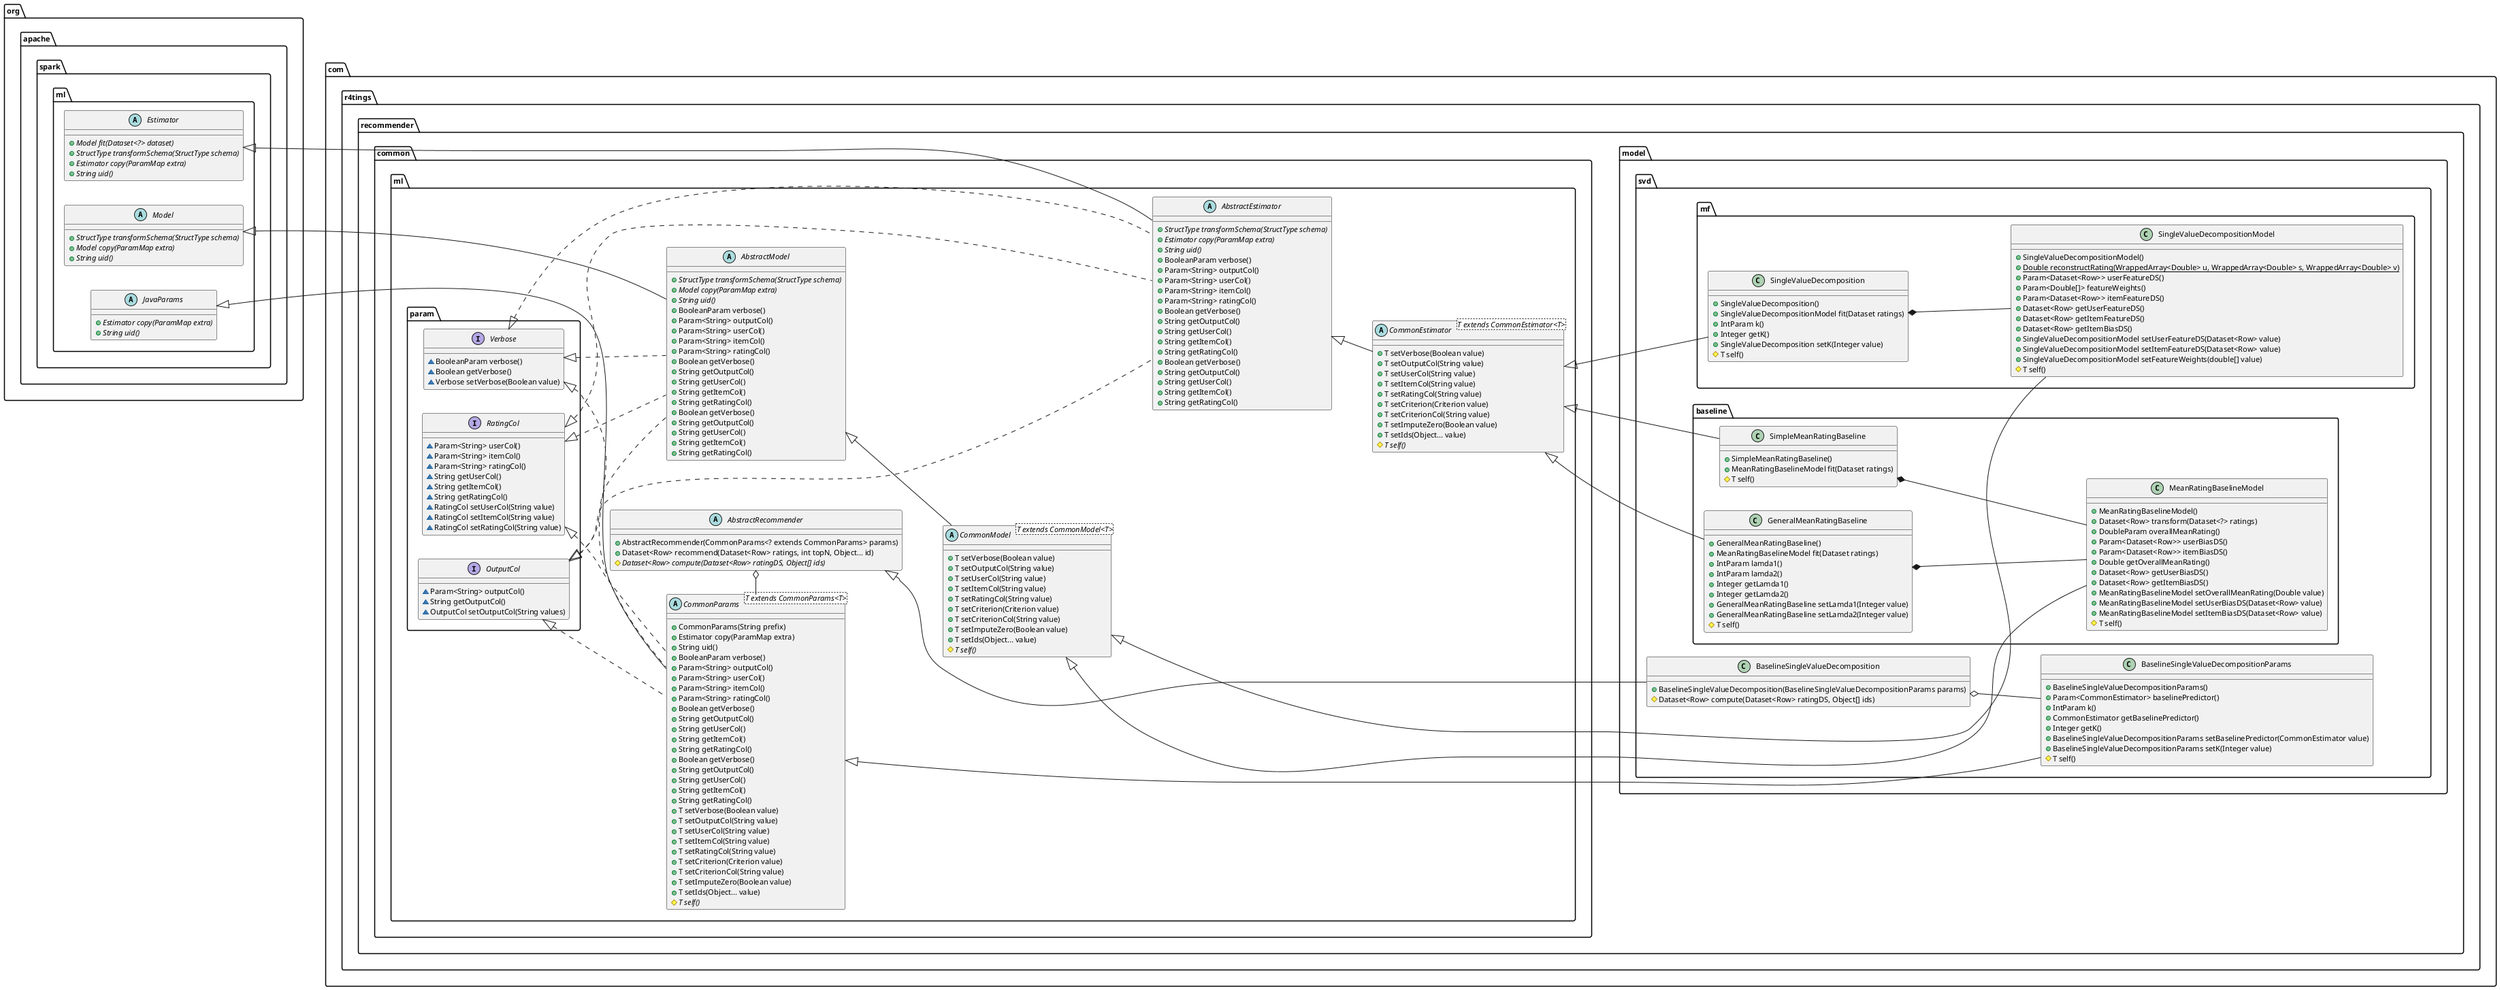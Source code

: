 @startuml

skinparam defaultFontName "D2Coding ligature"
skinparam defaultFontSize 11
'skinparam linetype ortho
left to right direction

'title Association Rule Mining Recommender

abstract class org.apache.spark.ml.Estimator{
    + {abstract} Model fit(Dataset<?> dataset)
    + {abstract} StructType transformSchema(StructType schema)
    + {abstract} Estimator copy(ParamMap extra)
    + {abstract} String uid()
}

abstract class org.apache.spark.ml.Model{
    + {abstract} StructType transformSchema(StructType schema)
    + {abstract} Model copy(ParamMap extra)
    + {abstract} String uid()
}

abstract class org.apache.spark.ml.JavaParams{
    + {abstract} Estimator copy(ParamMap extra)
    + {abstract} String uid()
}

org.apache.spark.ml.Model .[hidden]left. org.apache.spark.ml.Estimator

interface com.r4tings.recommender.common.ml.param.Verbose{
    ~ BooleanParam verbose()
    ~ Boolean getVerbose()
    ~ Verbose setVerbose(Boolean value)
}

interface com.r4tings.recommender.common.ml.param.OutputCol{
    ~ Param<String> outputCol()
    ~ String getOutputCol()
    ~ OutputCol setOutputCol(String values)
}

interface com.r4tings.recommender.common.ml.param.RatingCol{
    ~ Param<String> userCol()
    ~ Param<String> itemCol()
    ~ Param<String> ratingCol()
    ~ String getUserCol()
    ~ String getItemCol()
    ~ String getRatingCol()
    ~ RatingCol setUserCol(String value)
    ~ RatingCol setItemCol(String value)
    ~ RatingCol setRatingCol(String value)
}

com.r4tings.recommender.common.ml.param.OutputCol .[hidden]left. com.r4tings.recommender.common.ml.param.Verbose
'com.r4tings.recommender.common.ml.param.RatingCol .[hidden]left. com.r4tings.recommender.common.ml.param.OutputCol

abstract class com.r4tings.recommender.common.ml.AbstractEstimator{
    + {abstract} StructType transformSchema(StructType schema)
    + {abstract} Estimator copy(ParamMap extra)
    + {abstract} String uid()
    + BooleanParam verbose()
    + Param<String> outputCol()
    + Param<String> userCol()
    + Param<String> itemCol()
    + Param<String> ratingCol()
    + Boolean getVerbose()
    + String getOutputCol()
    + String getUserCol()
    + String getItemCol()
    + String getRatingCol()
    + Boolean getVerbose()
    + String getOutputCol()
    + String getUserCol()
    + String getItemCol()
    + String getRatingCol()
}

abstract class com.r4tings.recommender.common.ml.AbstractModel{
    + {abstract} StructType transformSchema(StructType schema)
    + {abstract} Model copy(ParamMap extra)
    + {abstract} String uid()
    + BooleanParam verbose()
    + Param<String> outputCol()
    + Param<String> userCol()
    + Param<String> itemCol()
    + Param<String> ratingCol()
    + Boolean getVerbose()
    + String getOutputCol()
    + String getUserCol()
    + String getItemCol()
    + String getRatingCol()
    + Boolean getVerbose()
    + String getOutputCol()
    + String getUserCol()
    + String getItemCol()
    + String getRatingCol()
}

'com.r4tings.recommender.common.ml.AbstractModel .[hidden]left. com.r4tings.recommender.common.ml.AbstractEstimator


org.apache.spark.ml.Estimator <|-- com.r4tings.recommender.common.ml.AbstractEstimator
org.apache.spark.ml.Model <|---- com.r4tings.recommender.common.ml.AbstractModel


com.r4tings.recommender.common.ml.param.Verbose <|.. com.r4tings.recommender.common.ml.AbstractEstimator
com.r4tings.recommender.common.ml.param.OutputCol <|.. com.r4tings.recommender.common.ml.AbstractEstimator
com.r4tings.recommender.common.ml.param.RatingCol <|.... com.r4tings.recommender.common.ml.AbstractEstimator


com.r4tings.recommender.common.ml.param.Verbose <|.. com.r4tings.recommender.common.ml.AbstractModel
com.r4tings.recommender.common.ml.param.OutputCol <|.. com.r4tings.recommender.common.ml.AbstractModel
com.r4tings.recommender.common.ml.param.RatingCol <|.. com.r4tings.recommender.common.ml.AbstractModel


abstract class com.r4tings.recommender.common.ml.CommonEstimator<T extends CommonEstimator<T>>{
    + T setVerbose(Boolean value)
    + T setOutputCol(String value)
    + T setUserCol(String value)
    + T setItemCol(String value)
    + T setRatingCol(String value)
    + T setCriterion(Criterion value)
    + T setCriterionCol(String value)
    + T setImputeZero(Boolean value)
    + T setIds(Object... value)
    # {abstract} T self()
}

com.r4tings.recommender.common.ml.AbstractEstimator <|-- com.r4tings.recommender.common.ml.CommonEstimator

abstract class com.r4tings.recommender.common.ml.CommonModel<T extends CommonModel<T>>{
    + T setVerbose(Boolean value)
    + T setOutputCol(String value)
    + T setUserCol(String value)
    + T setItemCol(String value)
    + T setRatingCol(String value)
    + T setCriterion(Criterion value)
    + T setCriterionCol(String value)
    + T setImputeZero(Boolean value)
    + T setIds(Object... value)
    # {abstract} T self()
}

com.r4tings.recommender.common.ml.AbstractModel <|-- com.r4tings.recommender.common.ml.CommonModel


class com.r4tings.recommender.model.svd.baseline.SimpleMeanRatingBaseline{
    + SimpleMeanRatingBaseline()
    + MeanRatingBaselineModel fit(Dataset ratings)
    # T self()
}

org.apache.spark.ml.Model .[hidden]. org.apache.spark.ml.Estimator


class com.r4tings.recommender.model.svd.baseline.GeneralMeanRatingBaseline{
    + GeneralMeanRatingBaseline()
    + MeanRatingBaselineModel fit(Dataset ratings)
    + IntParam lamda1()
    + IntParam lamda2()
    + Integer getLamda1()
    + Integer getLamda2()
    + GeneralMeanRatingBaseline setLamda1(Integer value)
    + GeneralMeanRatingBaseline setLamda2(Integer value)
    # T self()
}

com.r4tings.recommender.common.ml.CommonEstimator <|-- com.r4tings.recommender.model.svd.baseline.SimpleMeanRatingBaseline

com.r4tings.recommender.common.ml.CommonEstimator <|-- com.r4tings.recommender.model.svd.baseline.GeneralMeanRatingBaseline


com.r4tings.recommender.common.ml.CommonModel <|---- com.r4tings.recommender.model.svd.baseline.MeanRatingBaselineModel


class com.r4tings.recommender.model.svd.baseline.MeanRatingBaselineModel{
    + MeanRatingBaselineModel()
    + Dataset<Row> transform(Dataset<?> ratings)
    + DoubleParam overallMeanRating()
    + Param<Dataset<Row>> userBiasDS()
    + Param<Dataset<Row>> itemBiasDS()
    + Double getOverallMeanRating()
    + Dataset<Row> getUserBiasDS()
    + Dataset<Row> getItemBiasDS()
    + MeanRatingBaselineModel setOverallMeanRating(Double value)
    + MeanRatingBaselineModel setUserBiasDS(Dataset<Row> value)
    + MeanRatingBaselineModel setItemBiasDS(Dataset<Row> value)
    # T self()
}

com.r4tings.recommender.model.svd.baseline.SimpleMeanRatingBaseline *-- com.r4tings.recommender.model.svd.baseline.MeanRatingBaselineModel

com.r4tings.recommender.model.svd.baseline.GeneralMeanRatingBaseline *-- com.r4tings.recommender.model.svd.baseline.MeanRatingBaselineModel


'params

abstract class com.r4tings.recommender.common.ml.CommonParams<T extends CommonParams<T>>{
    + CommonParams(String prefix)
    + Estimator copy(ParamMap extra)
    + String uid()
    + BooleanParam verbose()
    + Param<String> outputCol()
    + Param<String> userCol()
    + Param<String> itemCol()
    + Param<String> ratingCol()
    + Boolean getVerbose()
    + String getOutputCol()
    + String getUserCol()
    + String getItemCol()
    + String getRatingCol()
    + Boolean getVerbose()
    + String getOutputCol()
    + String getUserCol()
    + String getItemCol()
    + String getRatingCol()
    + T setVerbose(Boolean value)
    + T setOutputCol(String value)
    + T setUserCol(String value)
    + T setItemCol(String value)
    + T setRatingCol(String value)
    + T setCriterion(Criterion value)
    + T setCriterionCol(String value)
    + T setImputeZero(Boolean value)
    + T setIds(Object... value)
    # {abstract} T self()
}

org.apache.spark.ml.JavaParams <|-- com.r4tings.recommender.common.ml.CommonParams

abstract class com.r4tings.recommender.common.ml.AbstractRecommender{
    + AbstractRecommender(CommonParams<? extends CommonParams> params)
    + Dataset<Row> recommend(Dataset<Row> ratings, int topN, Object... id)
    # {abstract} Dataset<Row> compute(Dataset<Row> ratingDS, Object[] ids)
}

'org.apache.spark.ml.JavaParams .[hidden]. com.r4tings.recommender.common.ml.AbstractRecommender

'com.r4tings.recommender.common.ml.AbstractModel .[hidden]. com.r4tings.recommender.common.ml.AbstractRecommender


com.r4tings.recommender.common.ml.AbstractRecommender o-left- com.r4tings.recommender.common.ml.CommonParams

com.r4tings.recommender.common.ml.param.Verbose <|.. com.r4tings.recommender.common.ml.CommonParams
com.r4tings.recommender.common.ml.param.OutputCol <|.. com.r4tings.recommender.common.ml.CommonParams
com.r4tings.recommender.common.ml.param.RatingCol <|.. com.r4tings.recommender.common.ml.CommonParams



class com.r4tings.recommender.model.svd.BaselineSingleValueDecompositionParams{
    + BaselineSingleValueDecompositionParams()
    + Param<CommonEstimator> baselinePredictor()
    + IntParam k()
    + CommonEstimator getBaselinePredictor()
    + Integer getK()
    + BaselineSingleValueDecompositionParams setBaselinePredictor(CommonEstimator value)
    + BaselineSingleValueDecompositionParams setK(Integer value)
    # T self()
}

com.r4tings.recommender.common.ml.CommonParams <|----- com.r4tings.recommender.model.svd.BaselineSingleValueDecompositionParams

class com.r4tings.recommender.model.svd.BaselineSingleValueDecomposition{
    + BaselineSingleValueDecomposition(BaselineSingleValueDecompositionParams params)
    # Dataset<Row> compute(Dataset<Row> ratingDS, Object[] ids)
}

com.r4tings.recommender.common.ml.AbstractRecommender <|--- com.r4tings.recommender.model.svd.BaselineSingleValueDecomposition

com.r4tings.recommender.model.svd.BaselineSingleValueDecomposition o-- com.r4tings.recommender.model.svd.BaselineSingleValueDecompositionParams

'svd


class com.r4tings.recommender.model.svd.mf.SingleValueDecomposition{
    + SingleValueDecomposition()
    + SingleValueDecompositionModel fit(Dataset ratings)
    + IntParam k()
    + Integer getK()
    + SingleValueDecomposition setK(Integer value)
    # T self()
}

com.r4tings.recommender.common.ml.CommonEstimator <|--- com.r4tings.recommender.model.svd.mf.SingleValueDecomposition

class com.r4tings.recommender.model.svd.mf.SingleValueDecompositionModel{
    + SingleValueDecompositionModel()
    + {static} Double reconstructRating(WrappedArray<Double> u, WrappedArray<Double> s, WrappedArray<Double> v)
    + Param<Dataset<Row>> userFeatureDS()
    + Param<Double[]> featureWeights()
    + Param<Dataset<Row>> itemFeatureDS()
    + Dataset<Row> getUserFeatureDS()
    + Dataset<Row> getItemFeatureDS()
    + Dataset<Row> getItemBiasDS()
    + SingleValueDecompositionModel setUserFeatureDS(Dataset<Row> value)
    + SingleValueDecompositionModel setItemFeatureDS(Dataset<Row> value)
    + SingleValueDecompositionModel setFeatureWeights(double[] value)
    # T self()
}

com.r4tings.recommender.common.ml.CommonModel <|-- com.r4tings.recommender.model.svd.mf.SingleValueDecompositionModel

com.r4tings.recommender.model.svd.mf.SingleValueDecomposition *-- com.r4tings.recommender.model.svd.mf.SingleValueDecompositionModel


@enduml
